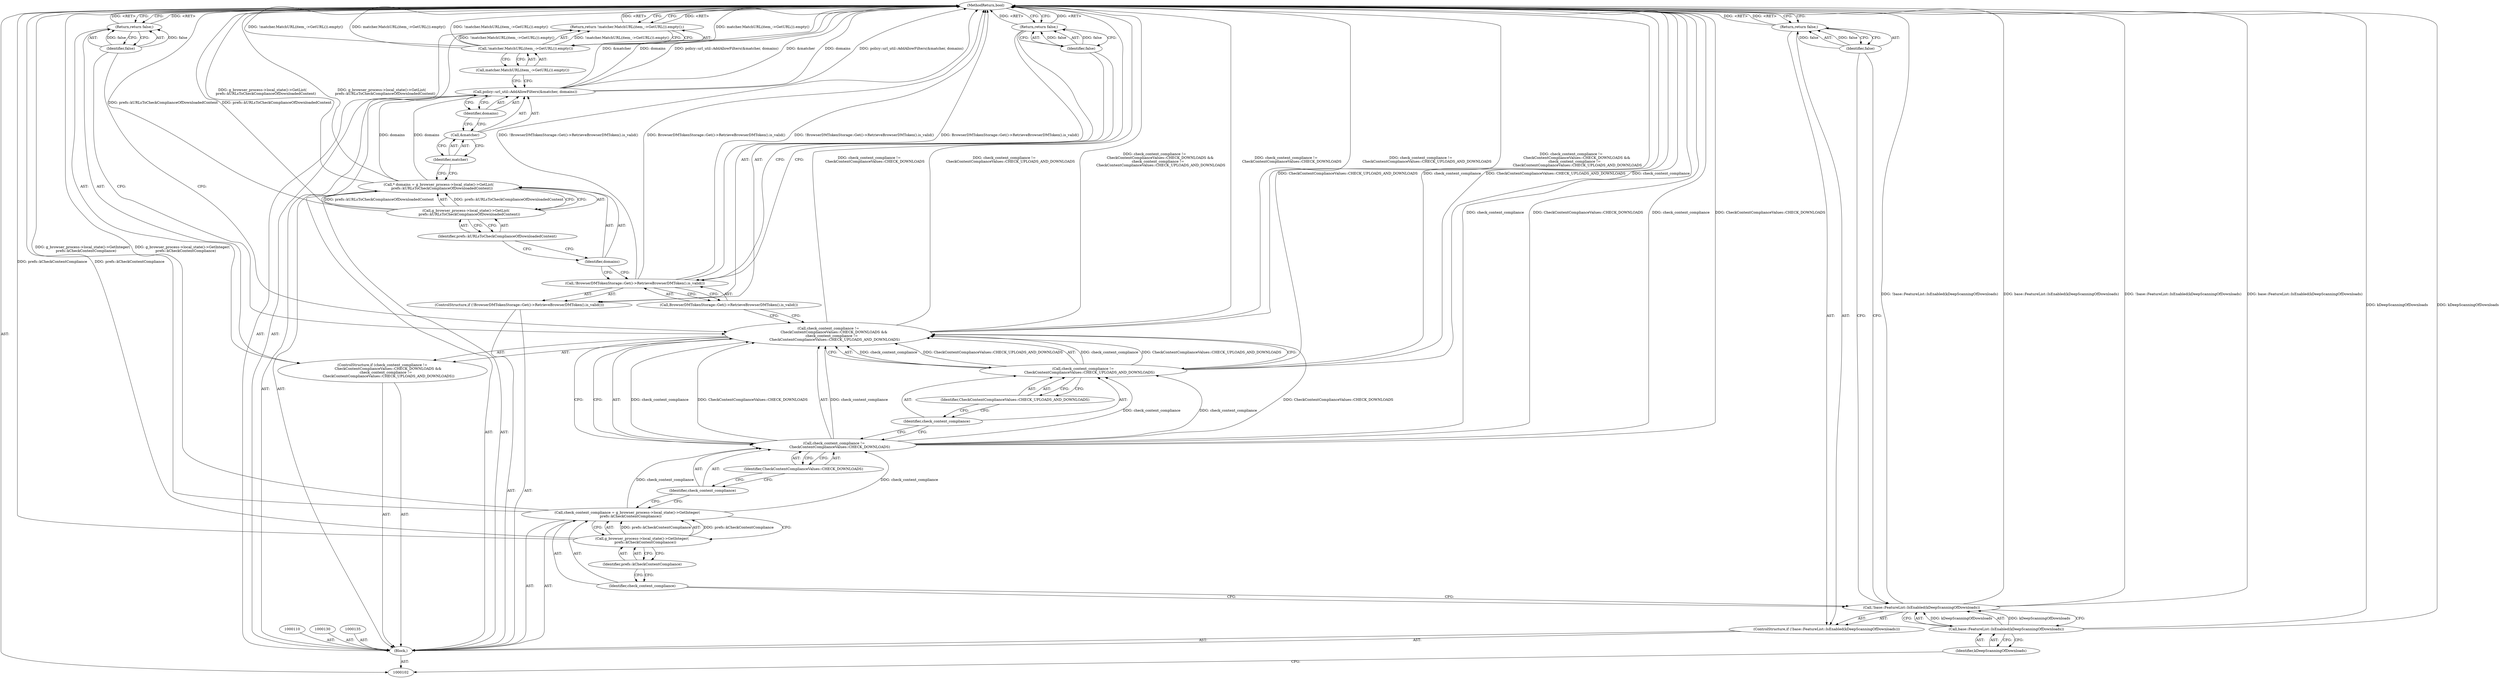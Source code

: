 digraph "0_Chrome_507241119f279c31766bd41c33d6ffb6851e2d7e_2" {
"1000143" [label="(MethodReturn,bool)"];
"1000103" [label="(Block,)"];
"1000122" [label="(Identifier,CheckContentComplianceValues::CHECK_UPLOADS_AND_DOWNLOADS)"];
"1000124" [label="(Identifier,false)"];
"1000123" [label="(Return,return false;)"];
"1000125" [label="(ControlStructure,if (!BrowserDMTokenStorage::Get()->RetrieveBrowserDMToken().is_valid()))"];
"1000126" [label="(Call,!BrowserDMTokenStorage::Get()->RetrieveBrowserDMToken().is_valid())"];
"1000127" [label="(Call,BrowserDMTokenStorage::Get()->RetrieveBrowserDMToken().is_valid())"];
"1000129" [label="(Identifier,false)"];
"1000128" [label="(Return,return false;)"];
"1000131" [label="(Call,* domains = g_browser_process->local_state()->GetList(\n      prefs::kURLsToCheckComplianceOfDownloadedContent))"];
"1000132" [label="(Identifier,domains)"];
"1000133" [label="(Call,g_browser_process->local_state()->GetList(\n      prefs::kURLsToCheckComplianceOfDownloadedContent))"];
"1000134" [label="(Identifier,prefs::kURLsToCheckComplianceOfDownloadedContent)"];
"1000104" [label="(ControlStructure,if (!base::FeatureList::IsEnabled(kDeepScanningOfDownloads)))"];
"1000107" [label="(Identifier,kDeepScanningOfDownloads)"];
"1000105" [label="(Call,!base::FeatureList::IsEnabled(kDeepScanningOfDownloads))"];
"1000106" [label="(Call,base::FeatureList::IsEnabled(kDeepScanningOfDownloads))"];
"1000136" [label="(Call,policy::url_util::AddAllowFilters(&matcher, domains))"];
"1000137" [label="(Call,&matcher)"];
"1000138" [label="(Identifier,matcher)"];
"1000139" [label="(Identifier,domains)"];
"1000142" [label="(Call,matcher.MatchURL(item_->GetURL()).empty())"];
"1000140" [label="(Return,return !matcher.MatchURL(item_->GetURL()).empty();)"];
"1000141" [label="(Call,!matcher.MatchURL(item_->GetURL()).empty())"];
"1000109" [label="(Identifier,false)"];
"1000108" [label="(Return,return false;)"];
"1000113" [label="(Call,g_browser_process->local_state()->GetInteger(\n      prefs::kCheckContentCompliance))"];
"1000111" [label="(Call,check_content_compliance = g_browser_process->local_state()->GetInteger(\n      prefs::kCheckContentCompliance))"];
"1000112" [label="(Identifier,check_content_compliance)"];
"1000114" [label="(Identifier,prefs::kCheckContentCompliance)"];
"1000115" [label="(ControlStructure,if (check_content_compliance !=\n          CheckContentComplianceValues::CHECK_DOWNLOADS &&\n      check_content_compliance !=\n           CheckContentComplianceValues::CHECK_UPLOADS_AND_DOWNLOADS))"];
"1000116" [label="(Call,check_content_compliance !=\n          CheckContentComplianceValues::CHECK_DOWNLOADS &&\n      check_content_compliance !=\n           CheckContentComplianceValues::CHECK_UPLOADS_AND_DOWNLOADS)"];
"1000117" [label="(Call,check_content_compliance !=\n          CheckContentComplianceValues::CHECK_DOWNLOADS)"];
"1000118" [label="(Identifier,check_content_compliance)"];
"1000119" [label="(Identifier,CheckContentComplianceValues::CHECK_DOWNLOADS)"];
"1000120" [label="(Call,check_content_compliance !=\n           CheckContentComplianceValues::CHECK_UPLOADS_AND_DOWNLOADS)"];
"1000121" [label="(Identifier,check_content_compliance)"];
"1000143" -> "1000102"  [label="AST: "];
"1000143" -> "1000108"  [label="CFG: "];
"1000143" -> "1000123"  [label="CFG: "];
"1000143" -> "1000128"  [label="CFG: "];
"1000143" -> "1000140"  [label="CFG: "];
"1000108" -> "1000143"  [label="DDG: <RET>"];
"1000128" -> "1000143"  [label="DDG: <RET>"];
"1000140" -> "1000143"  [label="DDG: <RET>"];
"1000116" -> "1000143"  [label="DDG: check_content_compliance !=\n          CheckContentComplianceValues::CHECK_DOWNLOADS"];
"1000116" -> "1000143"  [label="DDG: check_content_compliance !=\n           CheckContentComplianceValues::CHECK_UPLOADS_AND_DOWNLOADS"];
"1000116" -> "1000143"  [label="DDG: check_content_compliance !=\n          CheckContentComplianceValues::CHECK_DOWNLOADS &&\n      check_content_compliance !=\n           CheckContentComplianceValues::CHECK_UPLOADS_AND_DOWNLOADS"];
"1000126" -> "1000143"  [label="DDG: !BrowserDMTokenStorage::Get()->RetrieveBrowserDMToken().is_valid()"];
"1000126" -> "1000143"  [label="DDG: BrowserDMTokenStorage::Get()->RetrieveBrowserDMToken().is_valid()"];
"1000141" -> "1000143"  [label="DDG: matcher.MatchURL(item_->GetURL()).empty()"];
"1000141" -> "1000143"  [label="DDG: !matcher.MatchURL(item_->GetURL()).empty()"];
"1000106" -> "1000143"  [label="DDG: kDeepScanningOfDownloads"];
"1000105" -> "1000143"  [label="DDG: !base::FeatureList::IsEnabled(kDeepScanningOfDownloads)"];
"1000105" -> "1000143"  [label="DDG: base::FeatureList::IsEnabled(kDeepScanningOfDownloads)"];
"1000113" -> "1000143"  [label="DDG: prefs::kCheckContentCompliance"];
"1000133" -> "1000143"  [label="DDG: prefs::kURLsToCheckComplianceOfDownloadedContent"];
"1000120" -> "1000143"  [label="DDG: check_content_compliance"];
"1000120" -> "1000143"  [label="DDG: CheckContentComplianceValues::CHECK_UPLOADS_AND_DOWNLOADS"];
"1000117" -> "1000143"  [label="DDG: check_content_compliance"];
"1000117" -> "1000143"  [label="DDG: CheckContentComplianceValues::CHECK_DOWNLOADS"];
"1000131" -> "1000143"  [label="DDG: g_browser_process->local_state()->GetList(\n      prefs::kURLsToCheckComplianceOfDownloadedContent)"];
"1000136" -> "1000143"  [label="DDG: domains"];
"1000136" -> "1000143"  [label="DDG: policy::url_util::AddAllowFilters(&matcher, domains)"];
"1000136" -> "1000143"  [label="DDG: &matcher"];
"1000111" -> "1000143"  [label="DDG: g_browser_process->local_state()->GetInteger(\n      prefs::kCheckContentCompliance)"];
"1000123" -> "1000143"  [label="DDG: <RET>"];
"1000103" -> "1000102"  [label="AST: "];
"1000104" -> "1000103"  [label="AST: "];
"1000110" -> "1000103"  [label="AST: "];
"1000111" -> "1000103"  [label="AST: "];
"1000115" -> "1000103"  [label="AST: "];
"1000125" -> "1000103"  [label="AST: "];
"1000130" -> "1000103"  [label="AST: "];
"1000131" -> "1000103"  [label="AST: "];
"1000135" -> "1000103"  [label="AST: "];
"1000136" -> "1000103"  [label="AST: "];
"1000140" -> "1000103"  [label="AST: "];
"1000122" -> "1000120"  [label="AST: "];
"1000122" -> "1000121"  [label="CFG: "];
"1000120" -> "1000122"  [label="CFG: "];
"1000124" -> "1000123"  [label="AST: "];
"1000124" -> "1000116"  [label="CFG: "];
"1000123" -> "1000124"  [label="CFG: "];
"1000124" -> "1000123"  [label="DDG: false"];
"1000123" -> "1000115"  [label="AST: "];
"1000123" -> "1000124"  [label="CFG: "];
"1000124" -> "1000123"  [label="AST: "];
"1000143" -> "1000123"  [label="CFG: "];
"1000123" -> "1000143"  [label="DDG: <RET>"];
"1000124" -> "1000123"  [label="DDG: false"];
"1000125" -> "1000103"  [label="AST: "];
"1000126" -> "1000125"  [label="AST: "];
"1000128" -> "1000125"  [label="AST: "];
"1000126" -> "1000125"  [label="AST: "];
"1000126" -> "1000127"  [label="CFG: "];
"1000127" -> "1000126"  [label="AST: "];
"1000129" -> "1000126"  [label="CFG: "];
"1000132" -> "1000126"  [label="CFG: "];
"1000126" -> "1000143"  [label="DDG: !BrowserDMTokenStorage::Get()->RetrieveBrowserDMToken().is_valid()"];
"1000126" -> "1000143"  [label="DDG: BrowserDMTokenStorage::Get()->RetrieveBrowserDMToken().is_valid()"];
"1000127" -> "1000126"  [label="AST: "];
"1000127" -> "1000116"  [label="CFG: "];
"1000126" -> "1000127"  [label="CFG: "];
"1000129" -> "1000128"  [label="AST: "];
"1000129" -> "1000126"  [label="CFG: "];
"1000128" -> "1000129"  [label="CFG: "];
"1000129" -> "1000128"  [label="DDG: false"];
"1000128" -> "1000125"  [label="AST: "];
"1000128" -> "1000129"  [label="CFG: "];
"1000129" -> "1000128"  [label="AST: "];
"1000143" -> "1000128"  [label="CFG: "];
"1000128" -> "1000143"  [label="DDG: <RET>"];
"1000129" -> "1000128"  [label="DDG: false"];
"1000131" -> "1000103"  [label="AST: "];
"1000131" -> "1000133"  [label="CFG: "];
"1000132" -> "1000131"  [label="AST: "];
"1000133" -> "1000131"  [label="AST: "];
"1000138" -> "1000131"  [label="CFG: "];
"1000131" -> "1000143"  [label="DDG: g_browser_process->local_state()->GetList(\n      prefs::kURLsToCheckComplianceOfDownloadedContent)"];
"1000133" -> "1000131"  [label="DDG: prefs::kURLsToCheckComplianceOfDownloadedContent"];
"1000131" -> "1000136"  [label="DDG: domains"];
"1000132" -> "1000131"  [label="AST: "];
"1000132" -> "1000126"  [label="CFG: "];
"1000134" -> "1000132"  [label="CFG: "];
"1000133" -> "1000131"  [label="AST: "];
"1000133" -> "1000134"  [label="CFG: "];
"1000134" -> "1000133"  [label="AST: "];
"1000131" -> "1000133"  [label="CFG: "];
"1000133" -> "1000143"  [label="DDG: prefs::kURLsToCheckComplianceOfDownloadedContent"];
"1000133" -> "1000131"  [label="DDG: prefs::kURLsToCheckComplianceOfDownloadedContent"];
"1000134" -> "1000133"  [label="AST: "];
"1000134" -> "1000132"  [label="CFG: "];
"1000133" -> "1000134"  [label="CFG: "];
"1000104" -> "1000103"  [label="AST: "];
"1000105" -> "1000104"  [label="AST: "];
"1000108" -> "1000104"  [label="AST: "];
"1000107" -> "1000106"  [label="AST: "];
"1000107" -> "1000102"  [label="CFG: "];
"1000106" -> "1000107"  [label="CFG: "];
"1000105" -> "1000104"  [label="AST: "];
"1000105" -> "1000106"  [label="CFG: "];
"1000106" -> "1000105"  [label="AST: "];
"1000109" -> "1000105"  [label="CFG: "];
"1000112" -> "1000105"  [label="CFG: "];
"1000105" -> "1000143"  [label="DDG: !base::FeatureList::IsEnabled(kDeepScanningOfDownloads)"];
"1000105" -> "1000143"  [label="DDG: base::FeatureList::IsEnabled(kDeepScanningOfDownloads)"];
"1000106" -> "1000105"  [label="DDG: kDeepScanningOfDownloads"];
"1000106" -> "1000105"  [label="AST: "];
"1000106" -> "1000107"  [label="CFG: "];
"1000107" -> "1000106"  [label="AST: "];
"1000105" -> "1000106"  [label="CFG: "];
"1000106" -> "1000143"  [label="DDG: kDeepScanningOfDownloads"];
"1000106" -> "1000105"  [label="DDG: kDeepScanningOfDownloads"];
"1000136" -> "1000103"  [label="AST: "];
"1000136" -> "1000139"  [label="CFG: "];
"1000137" -> "1000136"  [label="AST: "];
"1000139" -> "1000136"  [label="AST: "];
"1000142" -> "1000136"  [label="CFG: "];
"1000136" -> "1000143"  [label="DDG: domains"];
"1000136" -> "1000143"  [label="DDG: policy::url_util::AddAllowFilters(&matcher, domains)"];
"1000136" -> "1000143"  [label="DDG: &matcher"];
"1000131" -> "1000136"  [label="DDG: domains"];
"1000137" -> "1000136"  [label="AST: "];
"1000137" -> "1000138"  [label="CFG: "];
"1000138" -> "1000137"  [label="AST: "];
"1000139" -> "1000137"  [label="CFG: "];
"1000138" -> "1000137"  [label="AST: "];
"1000138" -> "1000131"  [label="CFG: "];
"1000137" -> "1000138"  [label="CFG: "];
"1000139" -> "1000136"  [label="AST: "];
"1000139" -> "1000137"  [label="CFG: "];
"1000136" -> "1000139"  [label="CFG: "];
"1000142" -> "1000141"  [label="AST: "];
"1000142" -> "1000136"  [label="CFG: "];
"1000141" -> "1000142"  [label="CFG: "];
"1000140" -> "1000103"  [label="AST: "];
"1000140" -> "1000141"  [label="CFG: "];
"1000141" -> "1000140"  [label="AST: "];
"1000143" -> "1000140"  [label="CFG: "];
"1000140" -> "1000143"  [label="DDG: <RET>"];
"1000141" -> "1000140"  [label="DDG: !matcher.MatchURL(item_->GetURL()).empty()"];
"1000141" -> "1000140"  [label="AST: "];
"1000141" -> "1000142"  [label="CFG: "];
"1000142" -> "1000141"  [label="AST: "];
"1000140" -> "1000141"  [label="CFG: "];
"1000141" -> "1000143"  [label="DDG: matcher.MatchURL(item_->GetURL()).empty()"];
"1000141" -> "1000143"  [label="DDG: !matcher.MatchURL(item_->GetURL()).empty()"];
"1000141" -> "1000140"  [label="DDG: !matcher.MatchURL(item_->GetURL()).empty()"];
"1000109" -> "1000108"  [label="AST: "];
"1000109" -> "1000105"  [label="CFG: "];
"1000108" -> "1000109"  [label="CFG: "];
"1000109" -> "1000108"  [label="DDG: false"];
"1000108" -> "1000104"  [label="AST: "];
"1000108" -> "1000109"  [label="CFG: "];
"1000109" -> "1000108"  [label="AST: "];
"1000143" -> "1000108"  [label="CFG: "];
"1000108" -> "1000143"  [label="DDG: <RET>"];
"1000109" -> "1000108"  [label="DDG: false"];
"1000113" -> "1000111"  [label="AST: "];
"1000113" -> "1000114"  [label="CFG: "];
"1000114" -> "1000113"  [label="AST: "];
"1000111" -> "1000113"  [label="CFG: "];
"1000113" -> "1000143"  [label="DDG: prefs::kCheckContentCompliance"];
"1000113" -> "1000111"  [label="DDG: prefs::kCheckContentCompliance"];
"1000111" -> "1000103"  [label="AST: "];
"1000111" -> "1000113"  [label="CFG: "];
"1000112" -> "1000111"  [label="AST: "];
"1000113" -> "1000111"  [label="AST: "];
"1000118" -> "1000111"  [label="CFG: "];
"1000111" -> "1000143"  [label="DDG: g_browser_process->local_state()->GetInteger(\n      prefs::kCheckContentCompliance)"];
"1000113" -> "1000111"  [label="DDG: prefs::kCheckContentCompliance"];
"1000111" -> "1000117"  [label="DDG: check_content_compliance"];
"1000112" -> "1000111"  [label="AST: "];
"1000112" -> "1000105"  [label="CFG: "];
"1000114" -> "1000112"  [label="CFG: "];
"1000114" -> "1000113"  [label="AST: "];
"1000114" -> "1000112"  [label="CFG: "];
"1000113" -> "1000114"  [label="CFG: "];
"1000115" -> "1000103"  [label="AST: "];
"1000116" -> "1000115"  [label="AST: "];
"1000123" -> "1000115"  [label="AST: "];
"1000116" -> "1000115"  [label="AST: "];
"1000116" -> "1000117"  [label="CFG: "];
"1000116" -> "1000120"  [label="CFG: "];
"1000117" -> "1000116"  [label="AST: "];
"1000120" -> "1000116"  [label="AST: "];
"1000124" -> "1000116"  [label="CFG: "];
"1000127" -> "1000116"  [label="CFG: "];
"1000116" -> "1000143"  [label="DDG: check_content_compliance !=\n          CheckContentComplianceValues::CHECK_DOWNLOADS"];
"1000116" -> "1000143"  [label="DDG: check_content_compliance !=\n           CheckContentComplianceValues::CHECK_UPLOADS_AND_DOWNLOADS"];
"1000116" -> "1000143"  [label="DDG: check_content_compliance !=\n          CheckContentComplianceValues::CHECK_DOWNLOADS &&\n      check_content_compliance !=\n           CheckContentComplianceValues::CHECK_UPLOADS_AND_DOWNLOADS"];
"1000117" -> "1000116"  [label="DDG: check_content_compliance"];
"1000117" -> "1000116"  [label="DDG: CheckContentComplianceValues::CHECK_DOWNLOADS"];
"1000120" -> "1000116"  [label="DDG: check_content_compliance"];
"1000120" -> "1000116"  [label="DDG: CheckContentComplianceValues::CHECK_UPLOADS_AND_DOWNLOADS"];
"1000117" -> "1000116"  [label="AST: "];
"1000117" -> "1000119"  [label="CFG: "];
"1000118" -> "1000117"  [label="AST: "];
"1000119" -> "1000117"  [label="AST: "];
"1000121" -> "1000117"  [label="CFG: "];
"1000116" -> "1000117"  [label="CFG: "];
"1000117" -> "1000143"  [label="DDG: check_content_compliance"];
"1000117" -> "1000143"  [label="DDG: CheckContentComplianceValues::CHECK_DOWNLOADS"];
"1000117" -> "1000116"  [label="DDG: check_content_compliance"];
"1000117" -> "1000116"  [label="DDG: CheckContentComplianceValues::CHECK_DOWNLOADS"];
"1000111" -> "1000117"  [label="DDG: check_content_compliance"];
"1000117" -> "1000120"  [label="DDG: check_content_compliance"];
"1000118" -> "1000117"  [label="AST: "];
"1000118" -> "1000111"  [label="CFG: "];
"1000119" -> "1000118"  [label="CFG: "];
"1000119" -> "1000117"  [label="AST: "];
"1000119" -> "1000118"  [label="CFG: "];
"1000117" -> "1000119"  [label="CFG: "];
"1000120" -> "1000116"  [label="AST: "];
"1000120" -> "1000122"  [label="CFG: "];
"1000121" -> "1000120"  [label="AST: "];
"1000122" -> "1000120"  [label="AST: "];
"1000116" -> "1000120"  [label="CFG: "];
"1000120" -> "1000143"  [label="DDG: check_content_compliance"];
"1000120" -> "1000143"  [label="DDG: CheckContentComplianceValues::CHECK_UPLOADS_AND_DOWNLOADS"];
"1000120" -> "1000116"  [label="DDG: check_content_compliance"];
"1000120" -> "1000116"  [label="DDG: CheckContentComplianceValues::CHECK_UPLOADS_AND_DOWNLOADS"];
"1000117" -> "1000120"  [label="DDG: check_content_compliance"];
"1000121" -> "1000120"  [label="AST: "];
"1000121" -> "1000117"  [label="CFG: "];
"1000122" -> "1000121"  [label="CFG: "];
}
